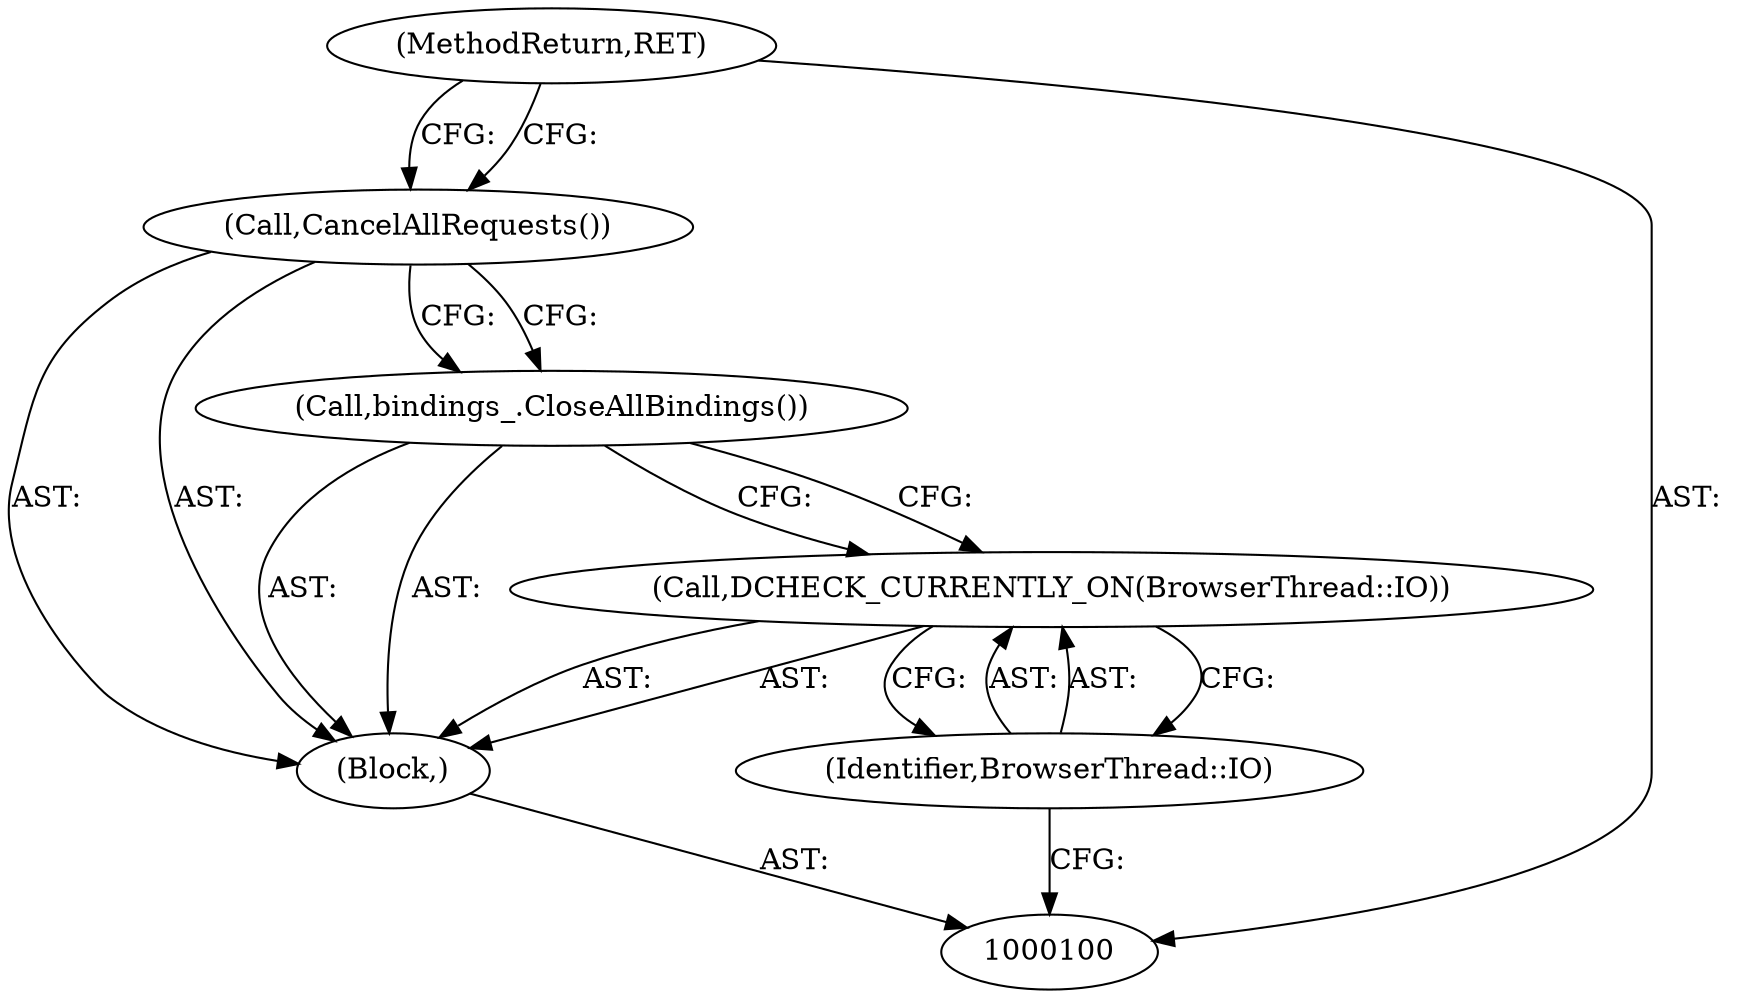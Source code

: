 digraph "1_Chrome_971548cdca2d4c0a6fedd3db0c94372c2a27eac3_8" {
"1000106" [label="(MethodReturn,RET)"];
"1000101" [label="(Block,)"];
"1000103" [label="(Identifier,BrowserThread::IO)"];
"1000102" [label="(Call,DCHECK_CURRENTLY_ON(BrowserThread::IO))"];
"1000104" [label="(Call,bindings_.CloseAllBindings())"];
"1000105" [label="(Call,CancelAllRequests())"];
"1000106" -> "1000100"  [label="AST: "];
"1000106" -> "1000105"  [label="CFG: "];
"1000101" -> "1000100"  [label="AST: "];
"1000102" -> "1000101"  [label="AST: "];
"1000104" -> "1000101"  [label="AST: "];
"1000105" -> "1000101"  [label="AST: "];
"1000103" -> "1000102"  [label="AST: "];
"1000103" -> "1000100"  [label="CFG: "];
"1000102" -> "1000103"  [label="CFG: "];
"1000102" -> "1000101"  [label="AST: "];
"1000102" -> "1000103"  [label="CFG: "];
"1000103" -> "1000102"  [label="AST: "];
"1000104" -> "1000102"  [label="CFG: "];
"1000104" -> "1000101"  [label="AST: "];
"1000104" -> "1000102"  [label="CFG: "];
"1000105" -> "1000104"  [label="CFG: "];
"1000105" -> "1000101"  [label="AST: "];
"1000105" -> "1000104"  [label="CFG: "];
"1000106" -> "1000105"  [label="CFG: "];
}
